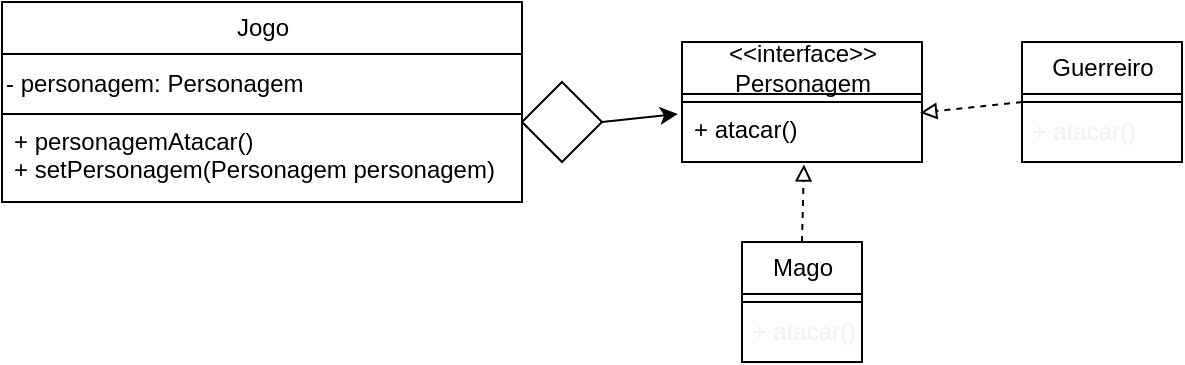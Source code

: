 <mxfile>
    <diagram id="R75iDwftwTNQDe1j1tSo" name="Page-1">
        <mxGraphModel dx="634" dy="318" grid="1" gridSize="10" guides="1" tooltips="1" connect="1" arrows="1" fold="1" page="1" pageScale="1" pageWidth="850" pageHeight="1100" math="0" shadow="0">
            <root>
                <mxCell id="0"/>
                <mxCell id="1" parent="0"/>
                <mxCell id="2" value="Jogo" style="swimlane;fontStyle=0;childLayout=stackLayout;horizontal=1;startSize=26;fillColor=none;horizontalStack=0;resizeParent=1;resizeParentMax=0;resizeLast=0;collapsible=1;marginBottom=0;html=1;" parent="1" vertex="1">
                    <mxGeometry x="90" y="120" width="260" height="100" as="geometry"/>
                </mxCell>
                <mxCell id="3" value="&lt;span style=&quot;&quot;&gt;- personagem: Personagem&lt;br&gt;&lt;/span&gt;" style="text;html=1;strokeColor=none;fillColor=none;align=left;verticalAlign=middle;whiteSpace=wrap;rounded=0;" parent="2" vertex="1">
                    <mxGeometry y="26" width="260" height="30" as="geometry"/>
                </mxCell>
                <mxCell id="4" value="+ personagemAtacar()&lt;br&gt;+ setPersonagem(Personagem personagem)" style="text;strokeColor=default;fillColor=none;align=left;verticalAlign=top;spacingLeft=4;spacingRight=4;overflow=hidden;rotatable=0;points=[[0,0.5],[1,0.5]];portConstraint=eastwest;whiteSpace=wrap;html=1;" parent="2" vertex="1">
                    <mxGeometry y="56" width="260" height="44" as="geometry"/>
                </mxCell>
                <mxCell id="8" value="&amp;lt;&amp;lt;interface&amp;gt;&amp;gt;&lt;br&gt;Personagem" style="swimlane;fontStyle=0;childLayout=stackLayout;horizontal=1;startSize=26;fillColor=none;horizontalStack=0;resizeParent=1;resizeParentMax=0;resizeLast=0;collapsible=1;marginBottom=0;html=1;" parent="1" vertex="1">
                    <mxGeometry x="430" y="140" width="120" height="60" as="geometry"/>
                </mxCell>
                <mxCell id="9" value="" style="text;html=1;strokeColor=default;fillColor=none;align=center;verticalAlign=middle;whiteSpace=wrap;rounded=0;" parent="8" vertex="1">
                    <mxGeometry y="26" width="120" height="4" as="geometry"/>
                </mxCell>
                <mxCell id="10" value="+ atacar()" style="text;strokeColor=default;fillColor=none;align=left;verticalAlign=top;spacingLeft=4;spacingRight=4;overflow=hidden;rotatable=0;points=[[0,0.5],[1,0.5]];portConstraint=eastwest;whiteSpace=wrap;html=1;" parent="8" vertex="1">
                    <mxGeometry y="30" width="120" height="30" as="geometry"/>
                </mxCell>
                <mxCell id="27" style="edgeStyle=none;html=1;exitX=1;exitY=0.5;exitDx=0;exitDy=0;entryX=-0.017;entryY=0.2;entryDx=0;entryDy=0;entryPerimeter=0;fontColor=#F0F0F0;" parent="1" source="11" target="10" edge="1">
                    <mxGeometry relative="1" as="geometry"/>
                </mxCell>
                <mxCell id="11" value="" style="rhombus;whiteSpace=wrap;html=1;fillColor=#FFFFFF;" parent="1" vertex="1">
                    <mxGeometry x="350" y="160" width="40" height="40" as="geometry"/>
                </mxCell>
                <mxCell id="30" style="edgeStyle=none;html=1;exitX=0.5;exitY=0;exitDx=0;exitDy=0;entryX=0.508;entryY=1.04;entryDx=0;entryDy=0;entryPerimeter=0;fontColor=#F0F0F0;dashed=1;endArrow=block;endFill=0;" parent="1" source="18" target="10" edge="1">
                    <mxGeometry relative="1" as="geometry"/>
                </mxCell>
                <mxCell id="18" value="Mago" style="swimlane;fontStyle=0;childLayout=stackLayout;horizontal=1;startSize=26;fillColor=none;horizontalStack=0;resizeParent=1;resizeParentMax=0;resizeLast=0;collapsible=1;marginBottom=0;html=1;" parent="1" vertex="1">
                    <mxGeometry x="460" y="240" width="60" height="60" as="geometry"/>
                </mxCell>
                <mxCell id="19" value="" style="text;html=1;strokeColor=default;fillColor=none;align=center;verticalAlign=middle;whiteSpace=wrap;rounded=0;" parent="18" vertex="1">
                    <mxGeometry y="26" width="60" height="4" as="geometry"/>
                </mxCell>
                <mxCell id="21" value="&amp;nbsp;+ atacar()" style="text;html=1;strokeColor=none;fillColor=none;align=left;verticalAlign=middle;whiteSpace=wrap;rounded=0;fontColor=#F0F0F0;" parent="18" vertex="1">
                    <mxGeometry y="30" width="60" height="30" as="geometry"/>
                </mxCell>
                <mxCell id="24" value="Guerreiro" style="swimlane;fontStyle=0;childLayout=stackLayout;horizontal=1;startSize=26;fillColor=none;horizontalStack=0;resizeParent=1;resizeParentMax=0;resizeLast=0;collapsible=1;marginBottom=0;html=1;" parent="1" vertex="1">
                    <mxGeometry x="600" y="140" width="80" height="60" as="geometry"/>
                </mxCell>
                <mxCell id="25" value="" style="text;html=1;strokeColor=default;fillColor=none;align=center;verticalAlign=middle;whiteSpace=wrap;rounded=0;" parent="24" vertex="1">
                    <mxGeometry y="26" width="80" height="4" as="geometry"/>
                </mxCell>
                <mxCell id="26" value="&amp;nbsp;+ atacar()" style="text;html=1;strokeColor=none;fillColor=none;align=left;verticalAlign=middle;whiteSpace=wrap;rounded=0;fontColor=#F0F0F0;" parent="24" vertex="1">
                    <mxGeometry y="30" width="80" height="30" as="geometry"/>
                </mxCell>
                <mxCell id="31" style="edgeStyle=none;html=1;exitX=0;exitY=0;exitDx=0;exitDy=0;entryX=0.992;entryY=0.18;entryDx=0;entryDy=0;entryPerimeter=0;fontColor=default;labelBorderColor=none;dashed=1;endArrow=block;endFill=0;" parent="1" source="26" target="10" edge="1">
                    <mxGeometry relative="1" as="geometry"/>
                </mxCell>
            </root>
        </mxGraphModel>
    </diagram>
</mxfile>
